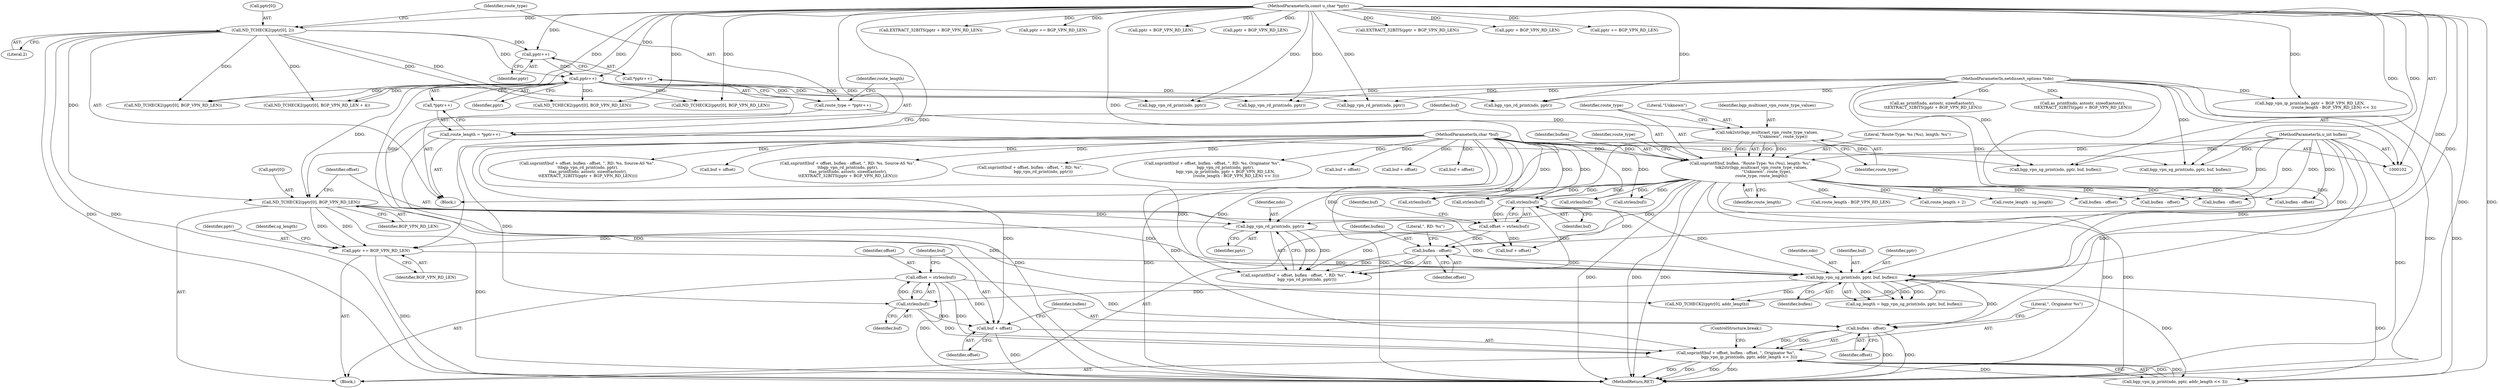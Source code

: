 digraph "0_tcpdump_d515b4b4a300479cdf1a6e0d1bb95bc1f9fee514@API" {
"1000247" [label="(Call,offset = strlen(buf))"];
"1000249" [label="(Call,strlen(buf))"];
"1000232" [label="(Call,bgp_vpn_sg_print(ndo, pptr, buf, buflen))"];
"1000224" [label="(Call,bgp_vpn_rd_print(ndo, pptr))"];
"1000103" [label="(MethodParameterIn,netdissect_options *ndo)"];
"1000207" [label="(Call,ND_TCHECK2(pptr[0], BGP_VPN_RD_LEN))"];
"1000113" [label="(Call,ND_TCHECK2(pptr[0], 2))"];
"1000104" [label="(MethodParameterIn,const u_char *pptr)"];
"1000126" [label="(Call,pptr++)"];
"1000121" [label="(Call,pptr++)"];
"1000227" [label="(Call,pptr += BGP_VPN_RD_LEN)"];
"1000105" [label="(MethodParameterIn,char *buf)"];
"1000214" [label="(Call,strlen(buf))"];
"1000128" [label="(Call,snprintf(buf, buflen, \"Route-Type: %s (%u), length: %u\",\n                 tok2str(bgp_multicast_vpn_route_type_values,\n                         \"Unknown\", route_type),\n                 route_type, route_length))"];
"1000106" [label="(MethodParameterIn,u_int buflen)"];
"1000132" [label="(Call,tok2str(bgp_multicast_vpn_route_type_values,\n                         \"Unknown\", route_type))"];
"1000118" [label="(Call,route_type = *pptr++)"];
"1000123" [label="(Call,route_length = *pptr++)"];
"1000220" [label="(Call,buflen - offset)"];
"1000212" [label="(Call,offset = strlen(buf))"];
"1000251" [label="(Call,snprintf(buf + offset, buflen - offset, \", Originator %s\",\n                     bgp_vpn_ip_print(ndo, pptr, addr_length << 3)))"];
"1000252" [label="(Call,buf + offset)"];
"1000255" [label="(Call,buflen - offset)"];
"1000254" [label="(Identifier,offset)"];
"1000231" [label="(Identifier,sg_length)"];
"1000229" [label="(Identifier,BGP_VPN_RD_LEN)"];
"1000114" [label="(Call,pptr[0])"];
"1000222" [label="(Identifier,offset)"];
"1000284" [label="(Call,bgp_vpn_rd_print(ndo, pptr))"];
"1000347" [label="(MethodReturn,RET)"];
"1000152" [label="(Call,buf + offset)"];
"1000256" [label="(Identifier,buflen)"];
"1000118" [label="(Call,route_type = *pptr++)"];
"1000207" [label="(Call,ND_TCHECK2(pptr[0], BGP_VPN_RD_LEN))"];
"1000249" [label="(Call,strlen(buf))"];
"1000225" [label="(Identifier,ndo)"];
"1000133" [label="(Identifier,bgp_multicast_vpn_route_type_values)"];
"1000212" [label="(Call,offset = strlen(buf))"];
"1000137" [label="(Identifier,route_length)"];
"1000149" [label="(Call,strlen(buf))"];
"1000129" [label="(Identifier,buf)"];
"1000123" [label="(Call,route_length = *pptr++)"];
"1000305" [label="(Call,strlen(buf))"];
"1000134" [label="(Literal,\"Unknown\")"];
"1000228" [label="(Identifier,pptr)"];
"1000132" [label="(Call,tok2str(bgp_multicast_vpn_route_type_values,\n                         \"Unknown\", route_type))"];
"1000259" [label="(Call,bgp_vpn_ip_print(ndo, pptr, addr_length << 3))"];
"1000234" [label="(Identifier,pptr)"];
"1000127" [label="(Identifier,pptr)"];
"1000120" [label="(Call,*pptr++)"];
"1000124" [label="(Identifier,route_length)"];
"1000257" [label="(Identifier,offset)"];
"1000311" [label="(Call,buflen - offset)"];
"1000242" [label="(Call,ND_TCHECK2(pptr[0], addr_length))"];
"1000323" [label="(Call,EXTRACT_32BITS(pptr + BGP_VPN_RD_LEN))"];
"1000230" [label="(Call,sg_length = bgp_vpn_sg_print(ndo, pptr, buf, buflen))"];
"1000280" [label="(Call,buflen - offset)"];
"1000227" [label="(Call,pptr += BGP_VPN_RD_LEN)"];
"1000125" [label="(Call,*pptr++)"];
"1000128" [label="(Call,snprintf(buf, buflen, \"Route-Type: %s (%u), length: %u\",\n                 tok2str(bgp_multicast_vpn_route_type_values,\n                         \"Unknown\", route_type),\n                 route_type, route_length))"];
"1000107" [label="(Block,)"];
"1000226" [label="(Identifier,pptr)"];
"1000287" [label="(Call,pptr += BGP_VPN_RD_LEN)"];
"1000131" [label="(Literal,\"Route-Type: %s (%u), length: %u\")"];
"1000162" [label="(Call,bgp_vpn_ip_print(ndo, pptr + BGP_VPN_RD_LEN,\n                                      (route_length - BGP_VPN_RD_LEN) << 3))"];
"1000202" [label="(Call,pptr + BGP_VPN_RD_LEN)"];
"1000308" [label="(Call,buf + offset)"];
"1000216" [label="(Call,snprintf(buf + offset, buflen - offset, \", RD: %s\",\n                     bgp_vpn_rd_print(ndo, pptr)))"];
"1000130" [label="(Identifier,buflen)"];
"1000247" [label="(Call,offset = strlen(buf))"];
"1000277" [label="(Call,buf + offset)"];
"1000250" [label="(Identifier,buf)"];
"1000117" [label="(Literal,2)"];
"1000140" [label="(Block,)"];
"1000106" [label="(MethodParameterIn,u_int buflen)"];
"1000122" [label="(Identifier,pptr)"];
"1000139" [label="(Identifier,route_type)"];
"1000232" [label="(Call,bgp_vpn_sg_print(ndo, pptr, buf, buflen))"];
"1000183" [label="(Call,strlen(buf))"];
"1000251" [label="(Call,snprintf(buf + offset, buflen - offset, \", Originator %s\",\n                     bgp_vpn_ip_print(ndo, pptr, addr_length << 3)))"];
"1000174" [label="(Call,ND_TCHECK2(pptr[0], BGP_VPN_RD_LEN + 4))"];
"1000307" [label="(Call,snprintf(buf + offset, buflen - offset, \", RD: %s, Source-AS %s\",\n \t\tbgp_vpn_rd_print(ndo, pptr),\n \t\tas_printf(ndo, astostr, sizeof(astostr),\n \t\tEXTRACT_32BITS(pptr + BGP_VPN_RD_LEN))))"];
"1000318" [label="(Call,as_printf(ndo, astostr, sizeof(astostr),\n \t\tEXTRACT_32BITS(pptr + BGP_VPN_RD_LEN)))"];
"1000126" [label="(Call,pptr++)"];
"1000324" [label="(Call,pptr + BGP_VPN_RD_LEN)"];
"1000233" [label="(Identifier,ndo)"];
"1000213" [label="(Identifier,offset)"];
"1000208" [label="(Call,pptr[0])"];
"1000103" [label="(MethodParameterIn,netdissect_options *ndo)"];
"1000186" [label="(Call,buf + offset)"];
"1000315" [label="(Call,bgp_vpn_rd_print(ndo, pptr))"];
"1000193" [label="(Call,bgp_vpn_rd_print(ndo, pptr))"];
"1000330" [label="(Call,bgp_vpn_sg_print(ndo, pptr, buf, buflen))"];
"1000215" [label="(Identifier,buf)"];
"1000267" [label="(Call,ND_TCHECK2(pptr[0], BGP_VPN_RD_LEN))"];
"1000121" [label="(Call,pptr++)"];
"1000217" [label="(Call,buf + offset)"];
"1000185" [label="(Call,snprintf(buf + offset, buflen - offset, \", RD: %s, Source-AS %s\",\n\t\tbgp_vpn_rd_print(ndo, pptr),\n\t\tas_printf(ndo, astostr, sizeof(astostr),\n\t\tEXTRACT_32BITS(pptr + BGP_VPN_RD_LEN))))"];
"1000265" [label="(ControlStructure,break;)"];
"1000155" [label="(Call,buflen - offset)"];
"1000220" [label="(Call,buflen - offset)"];
"1000135" [label="(Identifier,route_type)"];
"1000201" [label="(Call,EXTRACT_32BITS(pptr + BGP_VPN_RD_LEN))"];
"1000189" [label="(Call,buflen - offset)"];
"1000168" [label="(Call,route_length - BGP_VPN_RD_LEN)"];
"1000298" [label="(Call,ND_TCHECK2(pptr[0], BGP_VPN_RD_LEN))"];
"1000258" [label="(Literal,\", Originator %s\")"];
"1000290" [label="(Call,bgp_vpn_sg_print(ndo, pptr, buf, buflen))"];
"1000164" [label="(Call,pptr + BGP_VPN_RD_LEN)"];
"1000276" [label="(Call,snprintf(buf + offset, buflen - offset, \", RD: %s\",\n                     bgp_vpn_rd_print(ndo, pptr)))"];
"1000223" [label="(Literal,\", RD: %s\")"];
"1000113" [label="(Call,ND_TCHECK2(pptr[0], 2))"];
"1000235" [label="(Identifier,buf)"];
"1000274" [label="(Call,strlen(buf))"];
"1000214" [label="(Call,strlen(buf))"];
"1000218" [label="(Identifier,buf)"];
"1000327" [label="(Call,pptr += BGP_VPN_RD_LEN)"];
"1000248" [label="(Identifier,offset)"];
"1000252" [label="(Call,buf + offset)"];
"1000224" [label="(Call,bgp_vpn_rd_print(ndo, pptr))"];
"1000221" [label="(Identifier,buflen)"];
"1000151" [label="(Call,snprintf(buf + offset, buflen - offset, \", RD: %s, Originator %s\",\n                     bgp_vpn_rd_print(ndo, pptr),\n                     bgp_vpn_ip_print(ndo, pptr + BGP_VPN_RD_LEN,\n                                      (route_length - BGP_VPN_RD_LEN) << 3)))"];
"1000136" [label="(Identifier,route_type)"];
"1000253" [label="(Identifier,buf)"];
"1000236" [label="(Identifier,buflen)"];
"1000340" [label="(Call,route_length + 2)"];
"1000142" [label="(Call,ND_TCHECK2(pptr[0], BGP_VPN_RD_LEN))"];
"1000105" [label="(MethodParameterIn,char *buf)"];
"1000104" [label="(MethodParameterIn,const u_char *pptr)"];
"1000196" [label="(Call,as_printf(ndo, astostr, sizeof(astostr),\n\t\tEXTRACT_32BITS(pptr + BGP_VPN_RD_LEN)))"];
"1000255" [label="(Call,buflen - offset)"];
"1000159" [label="(Call,bgp_vpn_rd_print(ndo, pptr))"];
"1000119" [label="(Identifier,route_type)"];
"1000211" [label="(Identifier,BGP_VPN_RD_LEN)"];
"1000239" [label="(Call,route_length - sg_length)"];
"1000247" -> "1000140"  [label="AST: "];
"1000247" -> "1000249"  [label="CFG: "];
"1000248" -> "1000247"  [label="AST: "];
"1000249" -> "1000247"  [label="AST: "];
"1000253" -> "1000247"  [label="CFG: "];
"1000247" -> "1000347"  [label="DDG: "];
"1000249" -> "1000247"  [label="DDG: "];
"1000247" -> "1000251"  [label="DDG: "];
"1000247" -> "1000252"  [label="DDG: "];
"1000247" -> "1000255"  [label="DDG: "];
"1000249" -> "1000250"  [label="CFG: "];
"1000250" -> "1000249"  [label="AST: "];
"1000232" -> "1000249"  [label="DDG: "];
"1000105" -> "1000249"  [label="DDG: "];
"1000249" -> "1000251"  [label="DDG: "];
"1000249" -> "1000252"  [label="DDG: "];
"1000232" -> "1000230"  [label="AST: "];
"1000232" -> "1000236"  [label="CFG: "];
"1000233" -> "1000232"  [label="AST: "];
"1000234" -> "1000232"  [label="AST: "];
"1000235" -> "1000232"  [label="AST: "];
"1000236" -> "1000232"  [label="AST: "];
"1000230" -> "1000232"  [label="CFG: "];
"1000232" -> "1000230"  [label="DDG: "];
"1000232" -> "1000230"  [label="DDG: "];
"1000232" -> "1000230"  [label="DDG: "];
"1000232" -> "1000230"  [label="DDG: "];
"1000224" -> "1000232"  [label="DDG: "];
"1000103" -> "1000232"  [label="DDG: "];
"1000227" -> "1000232"  [label="DDG: "];
"1000207" -> "1000232"  [label="DDG: "];
"1000104" -> "1000232"  [label="DDG: "];
"1000105" -> "1000232"  [label="DDG: "];
"1000214" -> "1000232"  [label="DDG: "];
"1000220" -> "1000232"  [label="DDG: "];
"1000106" -> "1000232"  [label="DDG: "];
"1000232" -> "1000242"  [label="DDG: "];
"1000232" -> "1000255"  [label="DDG: "];
"1000232" -> "1000259"  [label="DDG: "];
"1000232" -> "1000259"  [label="DDG: "];
"1000224" -> "1000216"  [label="AST: "];
"1000224" -> "1000226"  [label="CFG: "];
"1000225" -> "1000224"  [label="AST: "];
"1000226" -> "1000224"  [label="AST: "];
"1000216" -> "1000224"  [label="CFG: "];
"1000224" -> "1000216"  [label="DDG: "];
"1000224" -> "1000216"  [label="DDG: "];
"1000103" -> "1000224"  [label="DDG: "];
"1000207" -> "1000224"  [label="DDG: "];
"1000126" -> "1000224"  [label="DDG: "];
"1000104" -> "1000224"  [label="DDG: "];
"1000224" -> "1000227"  [label="DDG: "];
"1000103" -> "1000102"  [label="AST: "];
"1000103" -> "1000347"  [label="DDG: "];
"1000103" -> "1000159"  [label="DDG: "];
"1000103" -> "1000162"  [label="DDG: "];
"1000103" -> "1000193"  [label="DDG: "];
"1000103" -> "1000196"  [label="DDG: "];
"1000103" -> "1000259"  [label="DDG: "];
"1000103" -> "1000284"  [label="DDG: "];
"1000103" -> "1000290"  [label="DDG: "];
"1000103" -> "1000315"  [label="DDG: "];
"1000103" -> "1000318"  [label="DDG: "];
"1000103" -> "1000330"  [label="DDG: "];
"1000207" -> "1000140"  [label="AST: "];
"1000207" -> "1000211"  [label="CFG: "];
"1000208" -> "1000207"  [label="AST: "];
"1000211" -> "1000207"  [label="AST: "];
"1000213" -> "1000207"  [label="CFG: "];
"1000207" -> "1000347"  [label="DDG: "];
"1000113" -> "1000207"  [label="DDG: "];
"1000126" -> "1000207"  [label="DDG: "];
"1000104" -> "1000207"  [label="DDG: "];
"1000207" -> "1000227"  [label="DDG: "];
"1000207" -> "1000227"  [label="DDG: "];
"1000207" -> "1000242"  [label="DDG: "];
"1000113" -> "1000107"  [label="AST: "];
"1000113" -> "1000117"  [label="CFG: "];
"1000114" -> "1000113"  [label="AST: "];
"1000117" -> "1000113"  [label="AST: "];
"1000119" -> "1000113"  [label="CFG: "];
"1000113" -> "1000347"  [label="DDG: "];
"1000113" -> "1000347"  [label="DDG: "];
"1000104" -> "1000113"  [label="DDG: "];
"1000113" -> "1000121"  [label="DDG: "];
"1000113" -> "1000126"  [label="DDG: "];
"1000113" -> "1000142"  [label="DDG: "];
"1000113" -> "1000174"  [label="DDG: "];
"1000113" -> "1000267"  [label="DDG: "];
"1000113" -> "1000298"  [label="DDG: "];
"1000104" -> "1000102"  [label="AST: "];
"1000104" -> "1000347"  [label="DDG: "];
"1000104" -> "1000121"  [label="DDG: "];
"1000104" -> "1000126"  [label="DDG: "];
"1000104" -> "1000142"  [label="DDG: "];
"1000104" -> "1000159"  [label="DDG: "];
"1000104" -> "1000162"  [label="DDG: "];
"1000104" -> "1000164"  [label="DDG: "];
"1000104" -> "1000174"  [label="DDG: "];
"1000104" -> "1000193"  [label="DDG: "];
"1000104" -> "1000201"  [label="DDG: "];
"1000104" -> "1000202"  [label="DDG: "];
"1000104" -> "1000227"  [label="DDG: "];
"1000104" -> "1000242"  [label="DDG: "];
"1000104" -> "1000259"  [label="DDG: "];
"1000104" -> "1000267"  [label="DDG: "];
"1000104" -> "1000284"  [label="DDG: "];
"1000104" -> "1000287"  [label="DDG: "];
"1000104" -> "1000290"  [label="DDG: "];
"1000104" -> "1000298"  [label="DDG: "];
"1000104" -> "1000315"  [label="DDG: "];
"1000104" -> "1000323"  [label="DDG: "];
"1000104" -> "1000324"  [label="DDG: "];
"1000104" -> "1000327"  [label="DDG: "];
"1000104" -> "1000330"  [label="DDG: "];
"1000126" -> "1000125"  [label="AST: "];
"1000126" -> "1000127"  [label="CFG: "];
"1000127" -> "1000126"  [label="AST: "];
"1000125" -> "1000126"  [label="CFG: "];
"1000126" -> "1000347"  [label="DDG: "];
"1000121" -> "1000126"  [label="DDG: "];
"1000126" -> "1000142"  [label="DDG: "];
"1000126" -> "1000159"  [label="DDG: "];
"1000126" -> "1000174"  [label="DDG: "];
"1000126" -> "1000193"  [label="DDG: "];
"1000126" -> "1000267"  [label="DDG: "];
"1000126" -> "1000284"  [label="DDG: "];
"1000126" -> "1000298"  [label="DDG: "];
"1000126" -> "1000315"  [label="DDG: "];
"1000121" -> "1000120"  [label="AST: "];
"1000121" -> "1000122"  [label="CFG: "];
"1000122" -> "1000121"  [label="AST: "];
"1000120" -> "1000121"  [label="CFG: "];
"1000227" -> "1000140"  [label="AST: "];
"1000227" -> "1000229"  [label="CFG: "];
"1000228" -> "1000227"  [label="AST: "];
"1000229" -> "1000227"  [label="AST: "];
"1000231" -> "1000227"  [label="CFG: "];
"1000227" -> "1000347"  [label="DDG: "];
"1000105" -> "1000102"  [label="AST: "];
"1000105" -> "1000347"  [label="DDG: "];
"1000105" -> "1000128"  [label="DDG: "];
"1000105" -> "1000149"  [label="DDG: "];
"1000105" -> "1000151"  [label="DDG: "];
"1000105" -> "1000152"  [label="DDG: "];
"1000105" -> "1000183"  [label="DDG: "];
"1000105" -> "1000185"  [label="DDG: "];
"1000105" -> "1000186"  [label="DDG: "];
"1000105" -> "1000214"  [label="DDG: "];
"1000105" -> "1000216"  [label="DDG: "];
"1000105" -> "1000217"  [label="DDG: "];
"1000105" -> "1000251"  [label="DDG: "];
"1000105" -> "1000252"  [label="DDG: "];
"1000105" -> "1000274"  [label="DDG: "];
"1000105" -> "1000276"  [label="DDG: "];
"1000105" -> "1000277"  [label="DDG: "];
"1000105" -> "1000290"  [label="DDG: "];
"1000105" -> "1000305"  [label="DDG: "];
"1000105" -> "1000307"  [label="DDG: "];
"1000105" -> "1000308"  [label="DDG: "];
"1000105" -> "1000330"  [label="DDG: "];
"1000214" -> "1000212"  [label="AST: "];
"1000214" -> "1000215"  [label="CFG: "];
"1000215" -> "1000214"  [label="AST: "];
"1000212" -> "1000214"  [label="CFG: "];
"1000214" -> "1000212"  [label="DDG: "];
"1000128" -> "1000214"  [label="DDG: "];
"1000214" -> "1000216"  [label="DDG: "];
"1000214" -> "1000217"  [label="DDG: "];
"1000128" -> "1000107"  [label="AST: "];
"1000128" -> "1000137"  [label="CFG: "];
"1000129" -> "1000128"  [label="AST: "];
"1000130" -> "1000128"  [label="AST: "];
"1000131" -> "1000128"  [label="AST: "];
"1000132" -> "1000128"  [label="AST: "];
"1000136" -> "1000128"  [label="AST: "];
"1000137" -> "1000128"  [label="AST: "];
"1000139" -> "1000128"  [label="CFG: "];
"1000128" -> "1000347"  [label="DDG: "];
"1000128" -> "1000347"  [label="DDG: "];
"1000128" -> "1000347"  [label="DDG: "];
"1000128" -> "1000347"  [label="DDG: "];
"1000128" -> "1000347"  [label="DDG: "];
"1000106" -> "1000128"  [label="DDG: "];
"1000132" -> "1000128"  [label="DDG: "];
"1000132" -> "1000128"  [label="DDG: "];
"1000132" -> "1000128"  [label="DDG: "];
"1000123" -> "1000128"  [label="DDG: "];
"1000128" -> "1000149"  [label="DDG: "];
"1000128" -> "1000155"  [label="DDG: "];
"1000128" -> "1000168"  [label="DDG: "];
"1000128" -> "1000183"  [label="DDG: "];
"1000128" -> "1000189"  [label="DDG: "];
"1000128" -> "1000220"  [label="DDG: "];
"1000128" -> "1000239"  [label="DDG: "];
"1000128" -> "1000274"  [label="DDG: "];
"1000128" -> "1000280"  [label="DDG: "];
"1000128" -> "1000305"  [label="DDG: "];
"1000128" -> "1000311"  [label="DDG: "];
"1000128" -> "1000340"  [label="DDG: "];
"1000106" -> "1000102"  [label="AST: "];
"1000106" -> "1000347"  [label="DDG: "];
"1000106" -> "1000155"  [label="DDG: "];
"1000106" -> "1000189"  [label="DDG: "];
"1000106" -> "1000220"  [label="DDG: "];
"1000106" -> "1000255"  [label="DDG: "];
"1000106" -> "1000280"  [label="DDG: "];
"1000106" -> "1000290"  [label="DDG: "];
"1000106" -> "1000311"  [label="DDG: "];
"1000106" -> "1000330"  [label="DDG: "];
"1000132" -> "1000135"  [label="CFG: "];
"1000133" -> "1000132"  [label="AST: "];
"1000134" -> "1000132"  [label="AST: "];
"1000135" -> "1000132"  [label="AST: "];
"1000136" -> "1000132"  [label="CFG: "];
"1000132" -> "1000347"  [label="DDG: "];
"1000118" -> "1000132"  [label="DDG: "];
"1000118" -> "1000107"  [label="AST: "];
"1000118" -> "1000120"  [label="CFG: "];
"1000119" -> "1000118"  [label="AST: "];
"1000120" -> "1000118"  [label="AST: "];
"1000124" -> "1000118"  [label="CFG: "];
"1000123" -> "1000107"  [label="AST: "];
"1000123" -> "1000125"  [label="CFG: "];
"1000124" -> "1000123"  [label="AST: "];
"1000125" -> "1000123"  [label="AST: "];
"1000129" -> "1000123"  [label="CFG: "];
"1000123" -> "1000347"  [label="DDG: "];
"1000220" -> "1000216"  [label="AST: "];
"1000220" -> "1000222"  [label="CFG: "];
"1000221" -> "1000220"  [label="AST: "];
"1000222" -> "1000220"  [label="AST: "];
"1000223" -> "1000220"  [label="CFG: "];
"1000220" -> "1000216"  [label="DDG: "];
"1000220" -> "1000216"  [label="DDG: "];
"1000212" -> "1000220"  [label="DDG: "];
"1000212" -> "1000140"  [label="AST: "];
"1000213" -> "1000212"  [label="AST: "];
"1000218" -> "1000212"  [label="CFG: "];
"1000212" -> "1000216"  [label="DDG: "];
"1000212" -> "1000217"  [label="DDG: "];
"1000251" -> "1000140"  [label="AST: "];
"1000251" -> "1000259"  [label="CFG: "];
"1000252" -> "1000251"  [label="AST: "];
"1000255" -> "1000251"  [label="AST: "];
"1000258" -> "1000251"  [label="AST: "];
"1000259" -> "1000251"  [label="AST: "];
"1000265" -> "1000251"  [label="CFG: "];
"1000251" -> "1000347"  [label="DDG: "];
"1000251" -> "1000347"  [label="DDG: "];
"1000251" -> "1000347"  [label="DDG: "];
"1000251" -> "1000347"  [label="DDG: "];
"1000255" -> "1000251"  [label="DDG: "];
"1000255" -> "1000251"  [label="DDG: "];
"1000259" -> "1000251"  [label="DDG: "];
"1000259" -> "1000251"  [label="DDG: "];
"1000259" -> "1000251"  [label="DDG: "];
"1000252" -> "1000254"  [label="CFG: "];
"1000253" -> "1000252"  [label="AST: "];
"1000254" -> "1000252"  [label="AST: "];
"1000256" -> "1000252"  [label="CFG: "];
"1000252" -> "1000347"  [label="DDG: "];
"1000255" -> "1000257"  [label="CFG: "];
"1000256" -> "1000255"  [label="AST: "];
"1000257" -> "1000255"  [label="AST: "];
"1000258" -> "1000255"  [label="CFG: "];
"1000255" -> "1000347"  [label="DDG: "];
"1000255" -> "1000347"  [label="DDG: "];
}
